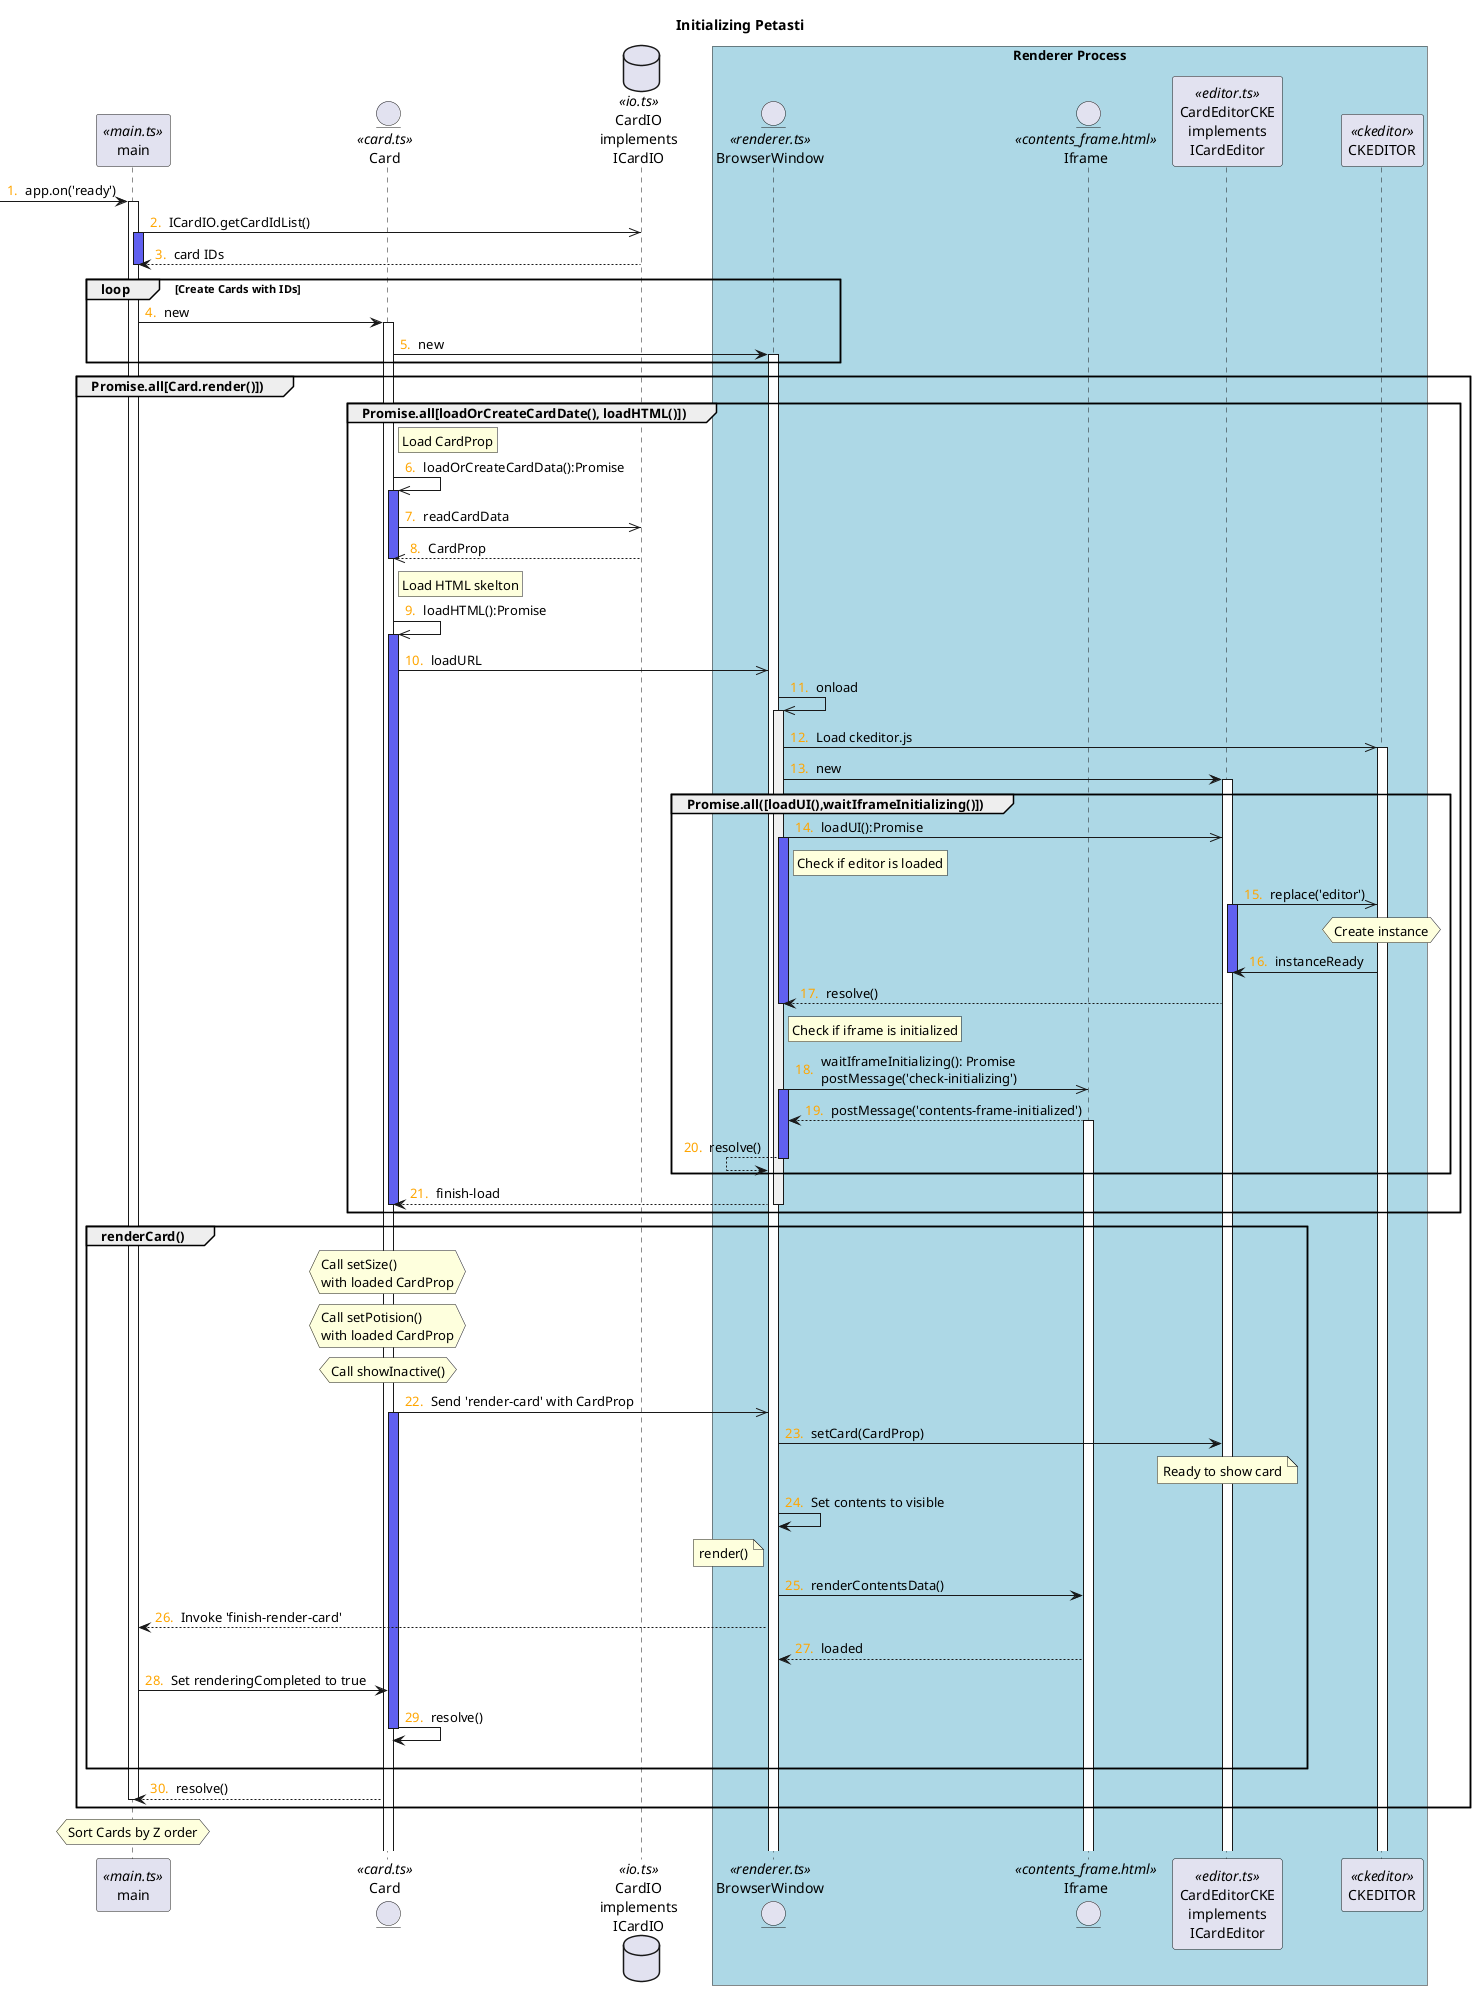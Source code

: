 ' PlantUML
@startuml
title Initializing Petasti

autonumber "<font color=orange>0. "
participant main <<main.ts>> order 10
entity Card <<card.ts>> order 20
database ICardIO as "CardIO\nimplements\nICardIO" <<io.ts>> order 50
box "Renderer Process" #LightBlue
  entity BrowserWindow <<renderer.ts>> order 100
  entity Iframe <<contents_frame.html>> order 101
  participant ICardEditor as "CardEditorCKE\nimplements\nICardEditor" <<editor.ts>> order 111
  participant CKEDITOR <<ckeditor>> order 112
end box 

[-> main: app.on('ready')
activate main

main ->>ICardIO: ICardIO.getCardIdList()
activate main #6060f0
main <-- ICardIO: card IDs
deactivate main
loop Create Cards with IDs
  main -> Card: new
  activate Card
  Card -> BrowserWindow: new
  activate BrowserWindow
end

group Promise.all[Card.render()])
  group Promise.all[loadOrCreateCardDate(), loadHTML()])
    activate main #6060f0  
    rnote Right Card: Load CardProp        
    Card ->> Card: loadOrCreateCardData():Promise
    activate Card  #6060f0
    Card ->> ICardIO: readCardData
    Card <<-- ICardIO: CardProp

    deactivate Card

    rnote Right Card: Load HTML skelton
    Card ->> Card: loadHTML():Promise
    activate Card  #6060f0
    Card ->> BrowserWindow: loadURL


    BrowserWindow ->> BrowserWindow: onload
      activate BrowserWindow #f0f0f0
      BrowserWindow ->> CKEDITOR: Load ckeditor.js
      activate CKEDITOR
      BrowserWindow -> ICardEditor: new
      activate ICardEditor

      group Promise.all([loadUI(),waitIframeInitializing()])    
        BrowserWindow ->> ICardEditor: loadUI():Promise
          rnote Right BrowserWindow: Check if editor is loaded
          activate BrowserWindow #6060f0
          ICardEditor ->> CKEDITOR: replace('editor')
            activate ICardEditor #6060f0
            hnote over CKEDITOR: Create instance
          ICardEditor <- CKEDITOR: instanceReady
          deactivate ICardEditor
        BrowserWindow <-- ICardEditor: resolve()
        deactivate BrowserWindow
        
        rnote Right BrowserWindow: Check if iframe is initialized
          BrowserWindow ->> Iframe: waitIframeInitializing(): Promise\npostMessage('check-initializing')
          activate BrowserWindow #6060f0          
          BrowserWindow <-- Iframe: postMessage('contents-frame-initialized')
          activate Iframe  
        BrowserWindow <-- BrowserWindow: resolve()      
        
        deactivate BrowserWindow
      end

      Card <-- BrowserWindow: finish-load
      deactivate BrowserWindow
    deactivate Card
  end

  group renderCard()
    hnote over Card: Call setSize()\nwith loaded CardProp
    hnote over Card: Call setPotision()\nwith loaded CardProp
    hnote over Card: Call showInactive()
    Card ->> BrowserWindow: Send 'render-card' with CardProp
    activate Card #6060f0
    BrowserWindow -> ICardEditor: setCard(CardProp)
    note over ICardEditor: Ready to show card
    BrowserWindow -> BrowserWindow: Set contents to visible
    note left BrowserWindow: render()
    BrowserWindow -> Iframe: renderContentsData()
    main <-- BrowserWindow: Invoke 'finish-render-card'    
    BrowserWindow <-- Iframe: loaded
    main -> Card: Set renderingCompleted to true
    Card -> Card: resolve()
    deactivate Card
    |||
  end
  main <-- Card: resolve()
  deactivate main
end

hnote over main: Sort Cards by Z order
@enduml